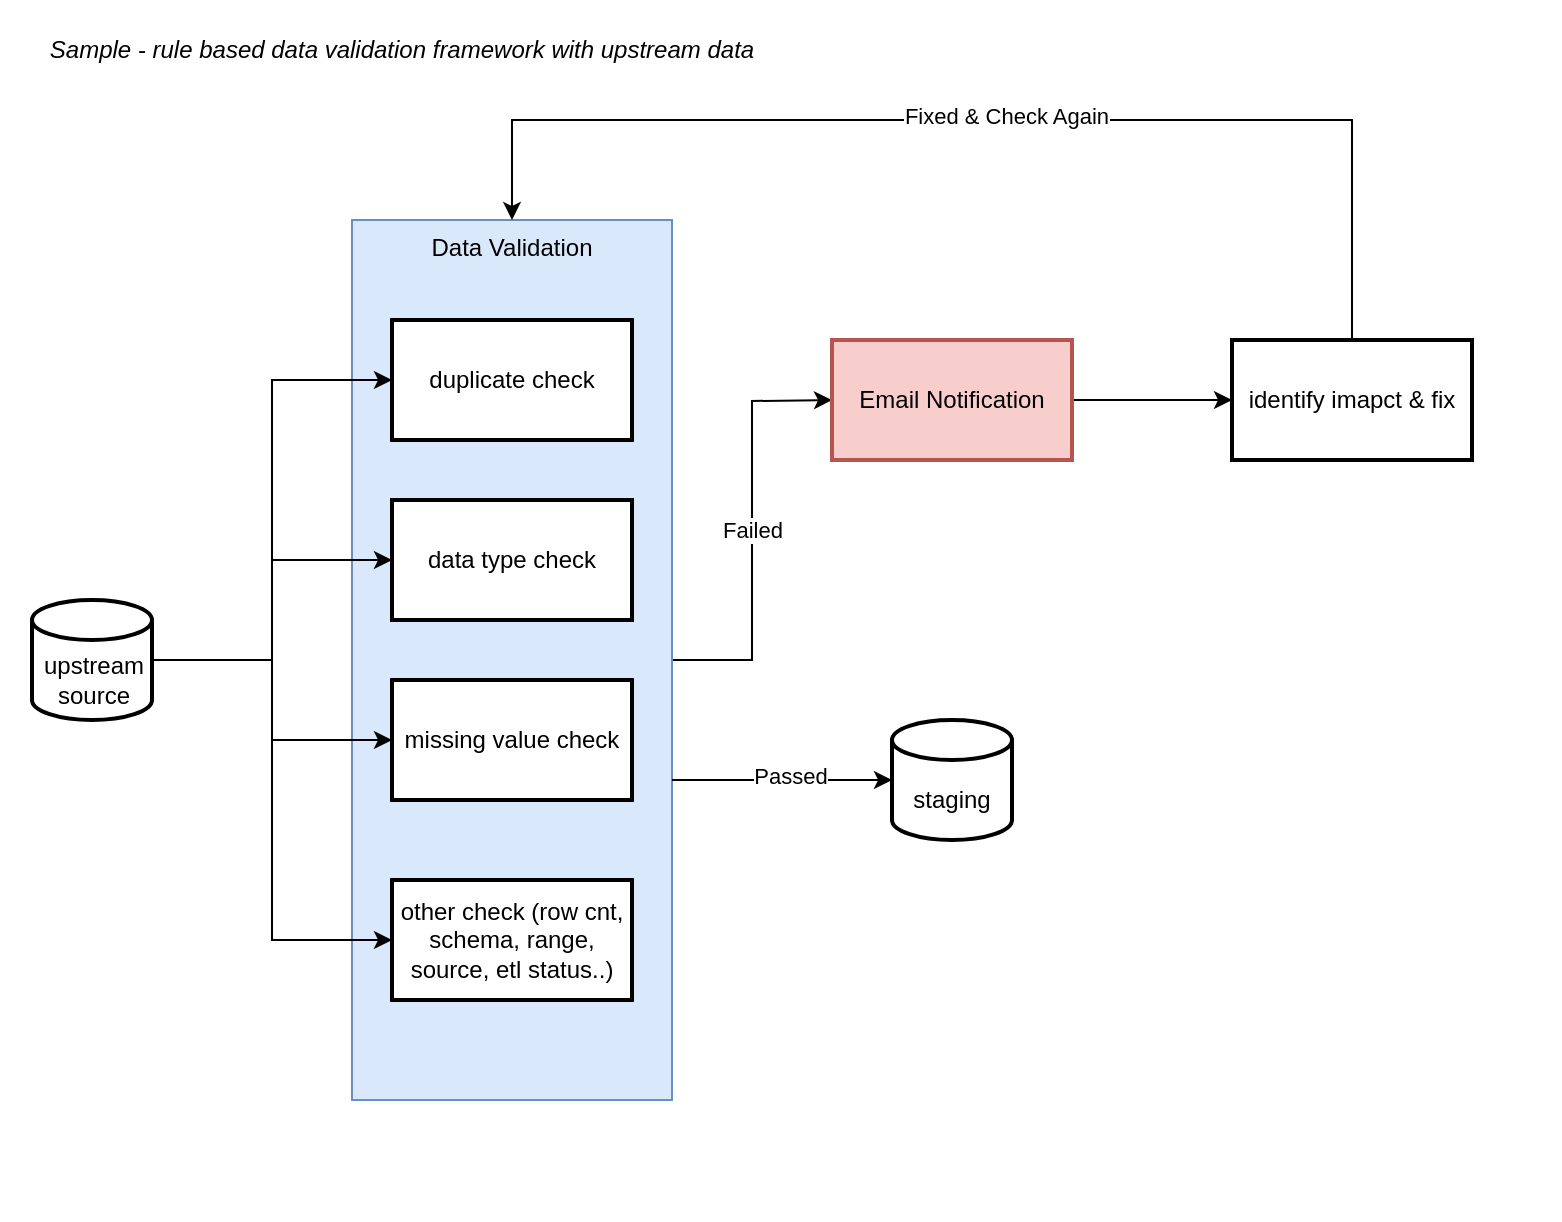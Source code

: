 <mxfile version="24.7.8">
  <diagram name="Page-1" id="5YzE7uK3xoxHxdIMMEwY">
    <mxGraphModel dx="1345" dy="1112" grid="1" gridSize="10" guides="1" tooltips="1" connect="1" arrows="1" fold="1" page="1" pageScale="1" pageWidth="827" pageHeight="1169" math="0" shadow="0">
      <root>
        <mxCell id="0" />
        <mxCell id="1" parent="0" />
        <mxCell id="XjJpQmQeV_8Q15wE0G2q-36" value="" style="rounded=0;whiteSpace=wrap;html=1;strokeColor=none;" vertex="1" parent="1">
          <mxGeometry x="24" y="50" width="780" height="610" as="geometry" />
        </mxCell>
        <mxCell id="XjJpQmQeV_8Q15wE0G2q-22" style="edgeStyle=orthogonalEdgeStyle;rounded=0;orthogonalLoop=1;jettySize=auto;html=1;" edge="1" parent="1" source="XjJpQmQeV_8Q15wE0G2q-13">
          <mxGeometry relative="1" as="geometry">
            <mxPoint x="440" y="250" as="targetPoint" />
          </mxGeometry>
        </mxCell>
        <mxCell id="XjJpQmQeV_8Q15wE0G2q-26" value="Failed" style="edgeLabel;html=1;align=center;verticalAlign=middle;resizable=0;points=[];" vertex="1" connectable="0" parent="XjJpQmQeV_8Q15wE0G2q-22">
          <mxGeometry x="0.007" relative="1" as="geometry">
            <mxPoint as="offset" />
          </mxGeometry>
        </mxCell>
        <mxCell id="XjJpQmQeV_8Q15wE0G2q-13" value="Data Validation" style="rounded=0;whiteSpace=wrap;html=1;verticalAlign=top;fillColor=#dae8fc;strokeColor=#6c8ebf;" vertex="1" parent="1">
          <mxGeometry x="200" y="160" width="160" height="440" as="geometry" />
        </mxCell>
        <mxCell id="XjJpQmQeV_8Q15wE0G2q-4" value="" style="edgeStyle=elbowEdgeStyle;rounded=0;orthogonalLoop=1;jettySize=auto;html=1;" edge="1" parent="1" source="XjJpQmQeV_8Q15wE0G2q-1" target="XjJpQmQeV_8Q15wE0G2q-2">
          <mxGeometry relative="1" as="geometry" />
        </mxCell>
        <mxCell id="XjJpQmQeV_8Q15wE0G2q-8" style="edgeStyle=orthogonalEdgeStyle;rounded=0;orthogonalLoop=1;jettySize=auto;html=1;entryX=0;entryY=0.5;entryDx=0;entryDy=0;" edge="1" parent="1" source="XjJpQmQeV_8Q15wE0G2q-1" target="XjJpQmQeV_8Q15wE0G2q-5">
          <mxGeometry relative="1" as="geometry" />
        </mxCell>
        <mxCell id="XjJpQmQeV_8Q15wE0G2q-10" style="edgeStyle=orthogonalEdgeStyle;rounded=0;orthogonalLoop=1;jettySize=auto;html=1;entryX=0;entryY=0.5;entryDx=0;entryDy=0;" edge="1" parent="1" source="XjJpQmQeV_8Q15wE0G2q-1" target="XjJpQmQeV_8Q15wE0G2q-6">
          <mxGeometry relative="1" as="geometry" />
        </mxCell>
        <mxCell id="XjJpQmQeV_8Q15wE0G2q-11" style="edgeStyle=orthogonalEdgeStyle;rounded=0;orthogonalLoop=1;jettySize=auto;html=1;entryX=0;entryY=0.5;entryDx=0;entryDy=0;" edge="1" parent="1" source="XjJpQmQeV_8Q15wE0G2q-1" target="XjJpQmQeV_8Q15wE0G2q-7">
          <mxGeometry relative="1" as="geometry" />
        </mxCell>
        <mxCell id="XjJpQmQeV_8Q15wE0G2q-1" value="" style="strokeWidth=2;html=1;shape=mxgraph.flowchart.database;whiteSpace=wrap;" vertex="1" parent="1">
          <mxGeometry x="40" y="350" width="60" height="60" as="geometry" />
        </mxCell>
        <mxCell id="XjJpQmQeV_8Q15wE0G2q-2" value="duplicate check" style="whiteSpace=wrap;html=1;strokeWidth=2;" vertex="1" parent="1">
          <mxGeometry x="220" y="210" width="120" height="60" as="geometry" />
        </mxCell>
        <mxCell id="XjJpQmQeV_8Q15wE0G2q-5" value="data type check" style="whiteSpace=wrap;html=1;strokeWidth=2;" vertex="1" parent="1">
          <mxGeometry x="220" y="300" width="120" height="60" as="geometry" />
        </mxCell>
        <mxCell id="XjJpQmQeV_8Q15wE0G2q-6" value="missing value check" style="whiteSpace=wrap;html=1;strokeWidth=2;" vertex="1" parent="1">
          <mxGeometry x="220" y="390" width="120" height="60" as="geometry" />
        </mxCell>
        <mxCell id="XjJpQmQeV_8Q15wE0G2q-7" value="other check (row cnt, schema, range, source, etl status..)" style="whiteSpace=wrap;html=1;strokeWidth=2;" vertex="1" parent="1">
          <mxGeometry x="220" y="490" width="120" height="60" as="geometry" />
        </mxCell>
        <mxCell id="XjJpQmQeV_8Q15wE0G2q-12" value="upstream source" style="text;html=1;align=center;verticalAlign=middle;whiteSpace=wrap;rounded=0;" vertex="1" parent="1">
          <mxGeometry x="46" y="380" width="50" height="20" as="geometry" />
        </mxCell>
        <mxCell id="XjJpQmQeV_8Q15wE0G2q-14" value="" style="strokeWidth=2;html=1;shape=mxgraph.flowchart.database;whiteSpace=wrap;" vertex="1" parent="1">
          <mxGeometry x="470" y="410" width="60" height="60" as="geometry" />
        </mxCell>
        <mxCell id="XjJpQmQeV_8Q15wE0G2q-16" value="staging" style="text;html=1;align=center;verticalAlign=middle;whiteSpace=wrap;rounded=0;" vertex="1" parent="1">
          <mxGeometry x="475" y="440" width="50" height="20" as="geometry" />
        </mxCell>
        <mxCell id="XjJpQmQeV_8Q15wE0G2q-25" value="" style="edgeStyle=orthogonalEdgeStyle;rounded=0;orthogonalLoop=1;jettySize=auto;html=1;" edge="1" parent="1" source="XjJpQmQeV_8Q15wE0G2q-23" target="XjJpQmQeV_8Q15wE0G2q-24">
          <mxGeometry relative="1" as="geometry" />
        </mxCell>
        <mxCell id="XjJpQmQeV_8Q15wE0G2q-23" value="Email Notification" style="whiteSpace=wrap;html=1;strokeWidth=2;fillColor=#f8cecc;strokeColor=#b85450;" vertex="1" parent="1">
          <mxGeometry x="440" y="220" width="120" height="60" as="geometry" />
        </mxCell>
        <mxCell id="XjJpQmQeV_8Q15wE0G2q-31" value="z" style="edgeStyle=orthogonalEdgeStyle;rounded=0;orthogonalLoop=1;jettySize=auto;html=1;entryX=0.5;entryY=0;entryDx=0;entryDy=0;" edge="1" parent="1" source="XjJpQmQeV_8Q15wE0G2q-24" target="XjJpQmQeV_8Q15wE0G2q-13">
          <mxGeometry relative="1" as="geometry">
            <Array as="points">
              <mxPoint x="700" y="110" />
              <mxPoint x="280" y="110" />
            </Array>
          </mxGeometry>
        </mxCell>
        <mxCell id="XjJpQmQeV_8Q15wE0G2q-32" value="Fixed &amp;amp; Check Again" style="edgeLabel;html=1;align=center;verticalAlign=middle;resizable=0;points=[];" vertex="1" connectable="0" parent="XjJpQmQeV_8Q15wE0G2q-31">
          <mxGeometry x="-0.025" y="-2" relative="1" as="geometry">
            <mxPoint as="offset" />
          </mxGeometry>
        </mxCell>
        <mxCell id="XjJpQmQeV_8Q15wE0G2q-24" value="identify imapct &amp;amp; fix" style="whiteSpace=wrap;html=1;strokeWidth=2;" vertex="1" parent="1">
          <mxGeometry x="640" y="220" width="120" height="60" as="geometry" />
        </mxCell>
        <mxCell id="XjJpQmQeV_8Q15wE0G2q-27" style="edgeStyle=elbowEdgeStyle;rounded=0;orthogonalLoop=1;jettySize=auto;html=1;entryX=0;entryY=0.5;entryDx=0;entryDy=0;entryPerimeter=0;elbow=vertical;" edge="1" parent="1" source="XjJpQmQeV_8Q15wE0G2q-13" target="XjJpQmQeV_8Q15wE0G2q-14">
          <mxGeometry relative="1" as="geometry" />
        </mxCell>
        <mxCell id="XjJpQmQeV_8Q15wE0G2q-28" value="Passed" style="edgeLabel;html=1;align=center;verticalAlign=middle;resizable=0;points=[];" vertex="1" connectable="0" parent="XjJpQmQeV_8Q15wE0G2q-27">
          <mxGeometry x="0.074" y="2" relative="1" as="geometry">
            <mxPoint as="offset" />
          </mxGeometry>
        </mxCell>
        <mxCell id="XjJpQmQeV_8Q15wE0G2q-37" value="Sample - rule based data validation framework with upstream data" style="text;html=1;align=center;verticalAlign=middle;whiteSpace=wrap;rounded=0;fontStyle=2" vertex="1" parent="1">
          <mxGeometry x="40" y="60" width="370" height="30" as="geometry" />
        </mxCell>
      </root>
    </mxGraphModel>
  </diagram>
</mxfile>
